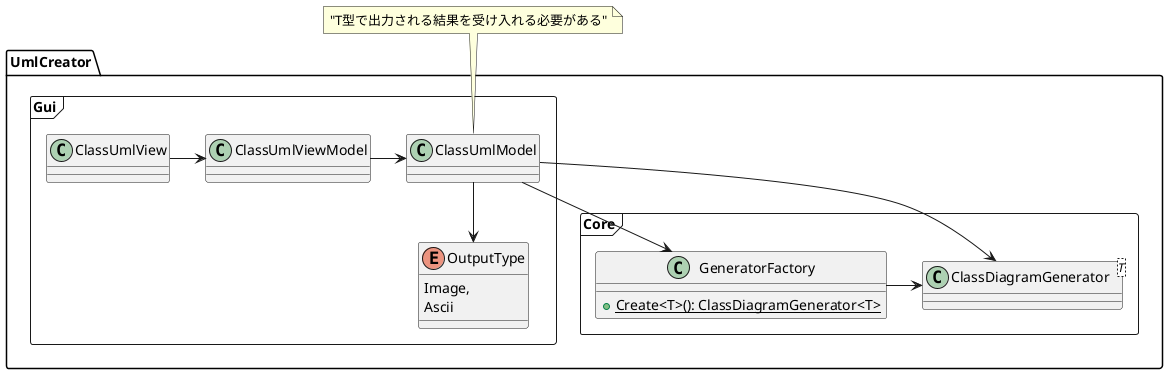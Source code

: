 @startuml gui class diagram

package UmlCreator.Gui <<Frame>>
{
  class ClassUmlView
  {
  }

  class ClassUmlViewModel
  {
  }

  class ClassUmlModel
  {
  }

  enum OutputType
  {
    Image,
    Ascii
  }
}

package UmlCreator.Core <<Frame>>
{
  class ClassDiagramGenerator<T>
  {
  }

  class GeneratorFactory
  {
    + {static} Create<T>(): ClassDiagramGenerator<T>
  }
}


ClassUmlView -> ClassUmlViewModel
ClassUmlViewModel -> ClassUmlModel

ClassUmlModel --> ClassDiagramGenerator
ClassUmlModel --> OutputType
ClassUmlModel --> GeneratorFactory

GeneratorFactory -> ClassDiagramGenerator

note top of ClassUmlModel: "T型で出力される結果を受け入れる必要がある"

@enduml